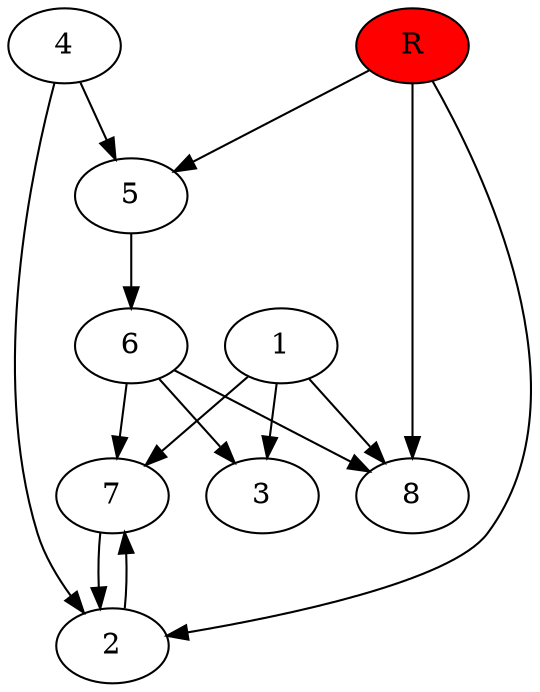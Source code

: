digraph prb20671 {
	1
	2
	3
	4
	5
	6
	7
	8
	R [fillcolor="#ff0000" style=filled]
	1 -> 3
	1 -> 7
	1 -> 8
	2 -> 7
	4 -> 2
	4 -> 5
	5 -> 6
	6 -> 3
	6 -> 7
	6 -> 8
	7 -> 2
	R -> 2
	R -> 5
	R -> 8
}
